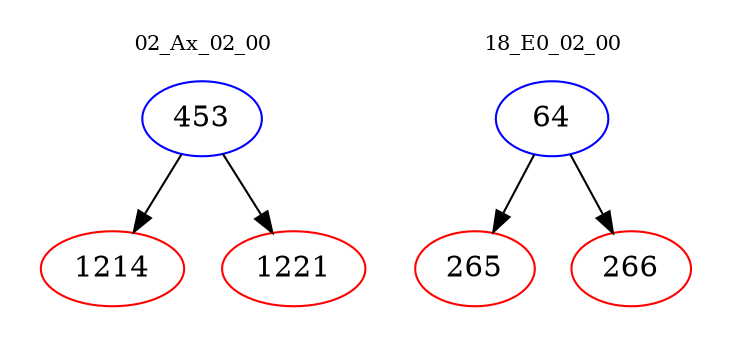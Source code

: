digraph{
subgraph cluster_0 {
color = white
label = "02_Ax_02_00";
fontsize=10;
T0_453 [label="453", color="blue"]
T0_453 -> T0_1214 [color="black"]
T0_1214 [label="1214", color="red"]
T0_453 -> T0_1221 [color="black"]
T0_1221 [label="1221", color="red"]
}
subgraph cluster_1 {
color = white
label = "18_E0_02_00";
fontsize=10;
T1_64 [label="64", color="blue"]
T1_64 -> T1_265 [color="black"]
T1_265 [label="265", color="red"]
T1_64 -> T1_266 [color="black"]
T1_266 [label="266", color="red"]
}
}
